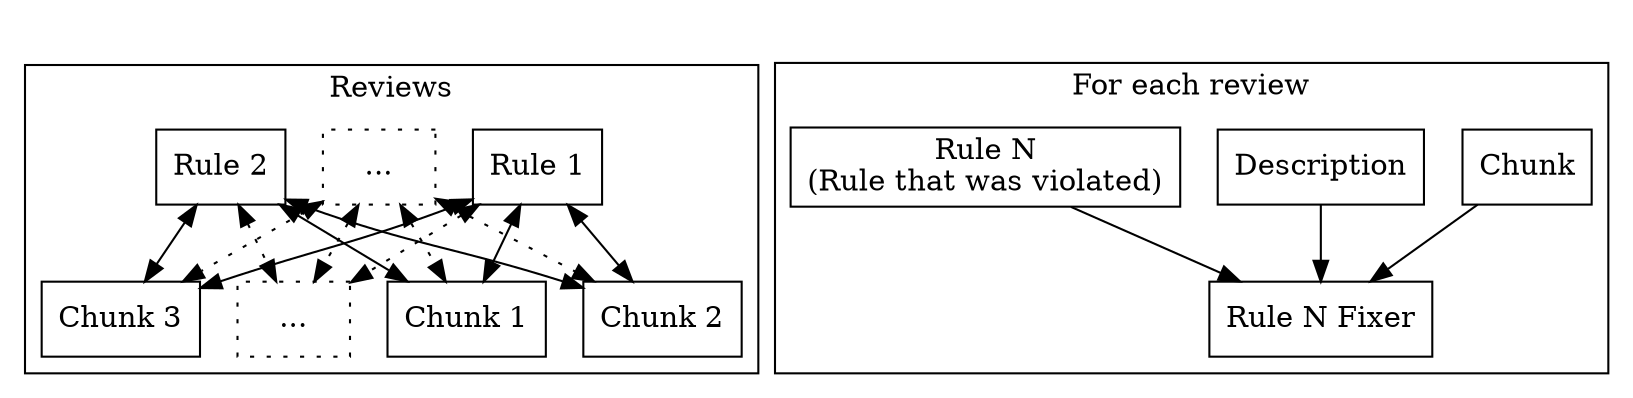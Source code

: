 digraph Reviews {
    // Use strict layout control
    rankdir=TB;
    node [shape=box];
    splines=true;
    
    // First diagram
    subgraph cluster_reviews {
        label = "Reviews";
        
        // Force ordering with invisible edges
        edge [style=invis];
        Rule1 -> Rule2 -> RuleMore [constraint=true];
        Chunk1 -> Chunk2 -> Chunk3 -> ChunkMore [constraint=true];
        
        // Rules in same rank
        { rank=same; Rule1 [label="Rule 1"]; Rule2 [label="Rule 2"]; RuleMore [label="...", style=dotted]; }
        
        // Chunks in same rank
        { rank=same; Chunk1 [label="Chunk 1"]; Chunk2 [label="Chunk 2"]; Chunk3 [label="Chunk 3"]; ChunkMore [label="...", style=dotted]; }
        
        // Reset edge style for actual connections
        edge [style=solid, dir=both];
        
        // Connections
        Rule1 -> Chunk1;
        Rule1 -> Chunk2;
        Rule1 -> Chunk3;
        Rule1 -> ChunkMore [style=dotted];
        
        Rule2 -> Chunk1;
        Rule2 -> Chunk2;
        Rule2 -> Chunk3;
        Rule2 -> ChunkMore [style=dotted];
        
        RuleMore -> Chunk1 [style=dotted];
        RuleMore -> Chunk2 [style=dotted];
        RuleMore -> Chunk3 [style=dotted];
        RuleMore -> ChunkMore [style=dotted];
    }
    
    // Second diagram
    subgraph cluster_for_each_review {
        label = "For each review";
        rankdir=LR;
        
        // Left side elements
        { rank=same; Chunk [label="Chunk"]; Description [label="Description"]; RuleN [label="Rule N\n(Rule that was violated)"]; }
        
        // Right side element
        RuleFixer [label="Rule N Fixer"];
        
        // Connections
        Chunk -> RuleFixer;
        Description -> RuleFixer;
        RuleN -> RuleFixer;
    }
} 